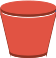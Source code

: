 <?xml version="1.0" encoding="UTF-8"?>
<dia:diagram xmlns:dia="http://www.lysator.liu.se/~alla/dia/">
  <dia:layer name="Fondo" visible="true" active="true">
    <dia:group>
      <dia:group>
        <dia:group>
          <dia:group>
            <dia:object type="Standard - Beziergon" version="0" id="O0">
              <dia:attribute name="obj_pos">
                <dia:point val="1.141,1.786"/>
              </dia:attribute>
              <dia:attribute name="obj_bb">
                <dia:rectangle val="1.132,1.75;1.141,1.786"/>
              </dia:attribute>
              <dia:attribute name="bez_points">
                <dia:point val="1.141,1.786"/>
                <dia:point val="1.135,1.774"/>
                <dia:point val="1.132,1.762"/>
                <dia:point val="1.132,1.75"/>
                <dia:point val="1.141,1.786"/>
                <dia:point val="1.132,1.75"/>
              </dia:attribute>
              <dia:attribute name="corner_types">
                <dia:enum val="49065456"/>
                <dia:enum val="0"/>
                <dia:enum val="0"/>
              </dia:attribute>
              <dia:attribute name="line_color">
                <dia:color val="#8c3323"/>
              </dia:attribute>
              <dia:attribute name="line_width">
                <dia:real val="0"/>
              </dia:attribute>
              <dia:attribute name="inner_color">
                <dia:color val="#8c3323"/>
              </dia:attribute>
              <dia:attribute name="show_background">
                <dia:boolean val="true"/>
              </dia:attribute>
            </dia:object>
          </dia:group>
          <dia:group>
            <dia:object type="Standard - Beziergon" version="0" id="O1">
              <dia:attribute name="obj_pos">
                <dia:point val="3.859,1.786"/>
              </dia:attribute>
              <dia:attribute name="obj_bb">
                <dia:rectangle val="3.859,1.75;3.868,1.786"/>
              </dia:attribute>
              <dia:attribute name="bez_points">
                <dia:point val="3.859,1.786"/>
                <dia:point val="3.868,1.75"/>
                <dia:point val="3.859,1.786"/>
                <dia:point val="3.868,1.75"/>
                <dia:point val="3.868,1.762"/>
                <dia:point val="3.865,1.774"/>
              </dia:attribute>
              <dia:attribute name="corner_types">
                <dia:enum val="46453168"/>
                <dia:enum val="0"/>
                <dia:enum val="0"/>
              </dia:attribute>
              <dia:attribute name="line_color">
                <dia:color val="#8c3323"/>
              </dia:attribute>
              <dia:attribute name="line_width">
                <dia:real val="0"/>
              </dia:attribute>
              <dia:attribute name="inner_color">
                <dia:color val="#8c3323"/>
              </dia:attribute>
              <dia:attribute name="show_background">
                <dia:boolean val="true"/>
              </dia:attribute>
            </dia:object>
          </dia:group>
          <dia:group>
            <dia:object type="Standard - Polygon" version="0" id="O2">
              <dia:attribute name="obj_pos">
                <dia:point val="3.868,1.634"/>
              </dia:attribute>
              <dia:attribute name="obj_bb">
                <dia:rectangle val="3.859,1.634;3.868,1.786"/>
              </dia:attribute>
              <dia:attribute name="poly_points">
                <dia:point val="3.868,1.634"/>
                <dia:point val="3.868,1.75"/>
                <dia:point val="3.859,1.786"/>
                <dia:point val="3.859,1.669"/>
              </dia:attribute>
              <dia:attribute name="line_color">
                <dia:color val="#8c3323"/>
              </dia:attribute>
              <dia:attribute name="line_width">
                <dia:real val="0"/>
              </dia:attribute>
              <dia:attribute name="inner_color">
                <dia:color val="#8c3323"/>
              </dia:attribute>
              <dia:attribute name="show_background">
                <dia:boolean val="true"/>
              </dia:attribute>
            </dia:object>
          </dia:group>
          <dia:group>
            <dia:object type="Standard - Polygon" version="0" id="O3">
              <dia:attribute name="obj_pos">
                <dia:point val="1.141,1.669"/>
              </dia:attribute>
              <dia:attribute name="obj_bb">
                <dia:rectangle val="1.132,1.634;1.141,1.786"/>
              </dia:attribute>
              <dia:attribute name="poly_points">
                <dia:point val="1.141,1.669"/>
                <dia:point val="1.141,1.786"/>
                <dia:point val="1.132,1.75"/>
                <dia:point val="1.132,1.634"/>
              </dia:attribute>
              <dia:attribute name="line_color">
                <dia:color val="#8c3323"/>
              </dia:attribute>
              <dia:attribute name="line_width">
                <dia:real val="0"/>
              </dia:attribute>
              <dia:attribute name="inner_color">
                <dia:color val="#8c3323"/>
              </dia:attribute>
              <dia:attribute name="show_background">
                <dia:boolean val="true"/>
              </dia:attribute>
            </dia:object>
          </dia:group>
          <dia:group>
            <dia:object type="Standard - BezierLine" version="0" id="O4">
              <dia:attribute name="obj_pos">
                <dia:point val="3.868,1.411"/>
              </dia:attribute>
              <dia:attribute name="obj_bb">
                <dia:rectangle val="2.867,1.387;4.867,1.693"/>
              </dia:attribute>
              <dia:attribute name="bez_points">
                <dia:point val="3.868,1.411"/>
                <dia:point val="3.868,1.528"/>
                <dia:point val="3.868,1.411"/>
                <dia:point val="3.868,1.528"/>
                <dia:point val="3.868,1.532"/>
                <dia:point val="3.867,1.536"/>
                <dia:point val="3.867,1.54"/>
                <dia:point val="3.867,1.424"/>
                <dia:point val="3.867,1.54"/>
                <dia:point val="3.867,1.424"/>
                <dia:point val="3.867,1.42"/>
                <dia:point val="3.868,1.416"/>
                <dia:point val="3.868,1.411"/>
              </dia:attribute>
              <dia:attribute name="corner_types">
                <dia:enum val="0"/>
                <dia:enum val="0"/>
                <dia:enum val="0"/>
                <dia:enum val="0"/>
                <dia:enum val="0"/>
              </dia:attribute>
              <dia:attribute name="line_color">
                <dia:color val="#8c3323"/>
              </dia:attribute>
              <dia:attribute name="line_width">
                <dia:real val="0"/>
              </dia:attribute>
            </dia:object>
            <dia:object type="Standard - BezierLine" version="0" id="O5">
              <dia:attribute name="obj_pos">
                <dia:point val="3.867,1.424"/>
              </dia:attribute>
              <dia:attribute name="obj_bb">
                <dia:rectangle val="3.863,1.424;3.867,1.555"/>
              </dia:attribute>
              <dia:attribute name="bez_points">
                <dia:point val="3.867,1.424"/>
                <dia:point val="3.867,1.54"/>
                <dia:point val="3.867,1.424"/>
                <dia:point val="3.867,1.54"/>
                <dia:point val="3.866,1.545"/>
                <dia:point val="3.865,1.55"/>
                <dia:point val="3.863,1.555"/>
                <dia:point val="3.863,1.439"/>
                <dia:point val="3.863,1.555"/>
                <dia:point val="3.863,1.439"/>
                <dia:point val="3.865,1.434"/>
                <dia:point val="3.866,1.429"/>
                <dia:point val="3.867,1.424"/>
              </dia:attribute>
              <dia:attribute name="corner_types">
                <dia:enum val="0"/>
                <dia:enum val="0"/>
                <dia:enum val="0"/>
                <dia:enum val="0"/>
                <dia:enum val="0"/>
              </dia:attribute>
              <dia:attribute name="line_color">
                <dia:color val="#8c3323"/>
              </dia:attribute>
              <dia:attribute name="line_width">
                <dia:real val="0"/>
              </dia:attribute>
            </dia:object>
            <dia:object type="Standard - BezierLine" version="0" id="O6">
              <dia:attribute name="obj_pos">
                <dia:point val="3.863,1.439"/>
              </dia:attribute>
              <dia:attribute name="obj_bb">
                <dia:rectangle val="3.853,1.439;3.863,1.575"/>
              </dia:attribute>
              <dia:attribute name="bez_points">
                <dia:point val="3.863,1.439"/>
                <dia:point val="3.863,1.555"/>
                <dia:point val="3.863,1.439"/>
                <dia:point val="3.863,1.555"/>
                <dia:point val="3.861,1.562"/>
                <dia:point val="3.857,1.568"/>
                <dia:point val="3.853,1.575"/>
                <dia:point val="3.853,1.459"/>
                <dia:point val="3.853,1.575"/>
                <dia:point val="3.853,1.459"/>
                <dia:point val="3.857,1.452"/>
                <dia:point val="3.861,1.446"/>
                <dia:point val="3.863,1.439"/>
              </dia:attribute>
              <dia:attribute name="corner_types">
                <dia:enum val="0"/>
                <dia:enum val="0"/>
                <dia:enum val="0"/>
                <dia:enum val="0"/>
                <dia:enum val="0"/>
              </dia:attribute>
              <dia:attribute name="line_color">
                <dia:color val="#8c3323"/>
              </dia:attribute>
              <dia:attribute name="line_width">
                <dia:real val="0"/>
              </dia:attribute>
            </dia:object>
            <dia:object type="Standard - BezierLine" version="0" id="O7">
              <dia:attribute name="obj_pos">
                <dia:point val="3.853,1.459"/>
              </dia:attribute>
              <dia:attribute name="obj_bb">
                <dia:rectangle val="0.132,1.411;3.853,1.849"/>
              </dia:attribute>
              <dia:attribute name="bez_points">
                <dia:point val="3.853,1.459"/>
                <dia:point val="3.853,1.575"/>
                <dia:point val="3.853,1.459"/>
                <dia:point val="3.853,1.575"/>
                <dia:point val="3.756,1.731"/>
                <dia:point val="3.187,1.849"/>
                <dia:point val="2.5,1.849"/>
                <dia:point val="1.744,1.849"/>
                <dia:point val="1.132,1.706"/>
                <dia:point val="1.132,1.528"/>
                <dia:point val="1.132,1.411"/>
                <dia:point val="1.132,1.528"/>
                <dia:point val="1.132,1.411"/>
                <dia:point val="1.132,1.59"/>
                <dia:point val="1.744,1.733"/>
                <dia:point val="2.5,1.733"/>
                <dia:point val="3.187,1.733"/>
                <dia:point val="3.756,1.614"/>
                <dia:point val="3.853,1.459"/>
              </dia:attribute>
              <dia:attribute name="corner_types">
                <dia:enum val="0"/>
                <dia:enum val="0"/>
                <dia:enum val="0"/>
                <dia:enum val="0"/>
                <dia:enum val="0"/>
                <dia:enum val="0"/>
                <dia:enum val="0"/>
              </dia:attribute>
              <dia:attribute name="line_color">
                <dia:color val="#8c3323"/>
              </dia:attribute>
              <dia:attribute name="line_width">
                <dia:real val="0"/>
              </dia:attribute>
            </dia:object>
          </dia:group>
          <dia:object type="Standard - Beziergon" version="0" id="O8">
            <dia:attribute name="obj_pos">
              <dia:point val="3.868,1.411"/>
            </dia:attribute>
            <dia:attribute name="obj_bb">
              <dia:rectangle val="0.132,1.411;4.868,1.849"/>
            </dia:attribute>
            <dia:attribute name="bez_points">
              <dia:point val="3.868,1.411"/>
              <dia:point val="3.868,1.528"/>
              <dia:point val="3.868,1.411"/>
              <dia:point val="3.868,1.528"/>
              <dia:point val="3.868,1.706"/>
              <dia:point val="3.255,1.849"/>
              <dia:point val="2.5,1.849"/>
              <dia:point val="1.744,1.849"/>
              <dia:point val="1.132,1.706"/>
              <dia:point val="1.132,1.528"/>
              <dia:point val="1.132,1.411"/>
              <dia:point val="1.132,1.528"/>
              <dia:point val="1.132,1.411"/>
              <dia:point val="1.132,1.59"/>
              <dia:point val="1.744,1.733"/>
              <dia:point val="2.5,1.733"/>
              <dia:point val="3.255,1.733"/>
              <dia:point val="3.868,1.59"/>
            </dia:attribute>
            <dia:attribute name="corner_types">
              <dia:enum val="-1525258584"/>
              <dia:enum val="0"/>
              <dia:enum val="0"/>
              <dia:enum val="0"/>
              <dia:enum val="0"/>
              <dia:enum val="0"/>
              <dia:enum val="0"/>
            </dia:attribute>
            <dia:attribute name="line_color">
              <dia:color val="#8c3323"/>
            </dia:attribute>
            <dia:attribute name="line_width">
              <dia:real val="0"/>
            </dia:attribute>
            <dia:attribute name="inner_color">
              <dia:color val="#8c3323"/>
            </dia:attribute>
            <dia:attribute name="show_background">
              <dia:boolean val="true"/>
            </dia:attribute>
          </dia:object>
          <dia:group>
            <dia:object type="Standard - Beziergon" version="0" id="O9">
              <dia:attribute name="obj_pos">
                <dia:point val="2.5,1.09"/>
              </dia:attribute>
              <dia:attribute name="obj_bb">
                <dia:rectangle val="1.132,1.09;3.868,1.733"/>
              </dia:attribute>
              <dia:attribute name="bez_points">
                <dia:point val="2.5,1.09"/>
                <dia:point val="3.255,1.09"/>
                <dia:point val="3.868,1.234"/>
                <dia:point val="3.868,1.411"/>
                <dia:point val="3.868,1.59"/>
                <dia:point val="3.255,1.733"/>
                <dia:point val="2.5,1.733"/>
                <dia:point val="1.744,1.733"/>
                <dia:point val="1.132,1.59"/>
                <dia:point val="1.132,1.411"/>
                <dia:point val="1.132,1.234"/>
                <dia:point val="1.744,1.09"/>
              </dia:attribute>
              <dia:attribute name="corner_types">
                <dia:enum val="0"/>
                <dia:enum val="0"/>
                <dia:enum val="0"/>
                <dia:enum val="0"/>
                <dia:enum val="0"/>
              </dia:attribute>
              <dia:attribute name="line_color">
                <dia:color val="#e15343"/>
              </dia:attribute>
              <dia:attribute name="line_width">
                <dia:real val="0"/>
              </dia:attribute>
              <dia:attribute name="inner_color">
                <dia:color val="#e15343"/>
              </dia:attribute>
              <dia:attribute name="show_background">
                <dia:boolean val="true"/>
              </dia:attribute>
            </dia:object>
          </dia:group>
          <dia:group>
            <dia:object type="Standard - Polygon" version="0" id="O10">
              <dia:attribute name="obj_pos">
                <dia:point val="3.859,1.669"/>
              </dia:attribute>
              <dia:attribute name="obj_bb">
                <dia:rectangle val="3.412,1.669;3.859,3.695"/>
              </dia:attribute>
              <dia:attribute name="poly_points">
                <dia:point val="3.859,1.669"/>
                <dia:point val="3.859,1.786"/>
                <dia:point val="3.412,3.695"/>
                <dia:point val="3.412,3.579"/>
              </dia:attribute>
              <dia:attribute name="line_color">
                <dia:color val="#8c3323"/>
              </dia:attribute>
              <dia:attribute name="line_width">
                <dia:real val="0"/>
              </dia:attribute>
              <dia:attribute name="inner_color">
                <dia:color val="#8c3323"/>
              </dia:attribute>
              <dia:attribute name="show_background">
                <dia:boolean val="true"/>
              </dia:attribute>
            </dia:object>
          </dia:group>
          <dia:group>
            <dia:object type="Standard - Polygon" version="0" id="O11">
              <dia:attribute name="obj_pos">
                <dia:point val="1.588,3.579"/>
              </dia:attribute>
              <dia:attribute name="obj_bb">
                <dia:rectangle val="1.141,1.669;1.588,3.695"/>
              </dia:attribute>
              <dia:attribute name="poly_points">
                <dia:point val="1.588,3.579"/>
                <dia:point val="1.588,3.695"/>
                <dia:point val="1.141,1.786"/>
                <dia:point val="1.141,1.669"/>
              </dia:attribute>
              <dia:attribute name="line_color">
                <dia:color val="#8c3323"/>
              </dia:attribute>
              <dia:attribute name="line_width">
                <dia:real val="0"/>
              </dia:attribute>
              <dia:attribute name="inner_color">
                <dia:color val="#8c3323"/>
              </dia:attribute>
              <dia:attribute name="show_background">
                <dia:boolean val="true"/>
              </dia:attribute>
            </dia:object>
          </dia:group>
          <dia:group>
            <dia:object type="Standard - BezierLine" version="0" id="O12">
              <dia:attribute name="obj_pos">
                <dia:point val="3.412,3.579"/>
              </dia:attribute>
              <dia:attribute name="obj_bb">
                <dia:rectangle val="3.411,3.579;3.412,3.704"/>
              </dia:attribute>
              <dia:attribute name="bez_points">
                <dia:point val="3.412,3.579"/>
                <dia:point val="3.412,3.695"/>
                <dia:point val="3.412,3.579"/>
                <dia:point val="3.412,3.695"/>
                <dia:point val="3.412,3.698"/>
                <dia:point val="3.412,3.701"/>
                <dia:point val="3.411,3.704"/>
                <dia:point val="3.411,3.588"/>
                <dia:point val="3.411,3.704"/>
                <dia:point val="3.411,3.588"/>
                <dia:point val="3.412,3.585"/>
                <dia:point val="3.412,3.582"/>
                <dia:point val="3.412,3.579"/>
              </dia:attribute>
              <dia:attribute name="corner_types">
                <dia:enum val="0"/>
                <dia:enum val="0"/>
                <dia:enum val="0"/>
                <dia:enum val="0"/>
                <dia:enum val="0"/>
              </dia:attribute>
              <dia:attribute name="line_color">
                <dia:color val="#8c3323"/>
              </dia:attribute>
              <dia:attribute name="line_width">
                <dia:real val="0"/>
              </dia:attribute>
            </dia:object>
            <dia:object type="Standard - BezierLine" version="0" id="O13">
              <dia:attribute name="obj_pos">
                <dia:point val="3.411,3.588"/>
              </dia:attribute>
              <dia:attribute name="obj_bb">
                <dia:rectangle val="3.409,3.588;3.411,3.714"/>
              </dia:attribute>
              <dia:attribute name="bez_points">
                <dia:point val="3.411,3.588"/>
                <dia:point val="3.411,3.704"/>
                <dia:point val="3.411,3.588"/>
                <dia:point val="3.411,3.704"/>
                <dia:point val="3.411,3.707"/>
                <dia:point val="3.41,3.711"/>
                <dia:point val="3.409,3.714"/>
                <dia:point val="3.409,3.597"/>
                <dia:point val="3.409,3.714"/>
                <dia:point val="3.409,3.597"/>
                <dia:point val="3.41,3.594"/>
                <dia:point val="3.411,3.591"/>
                <dia:point val="3.411,3.588"/>
              </dia:attribute>
              <dia:attribute name="corner_types">
                <dia:enum val="0"/>
                <dia:enum val="0"/>
                <dia:enum val="0"/>
                <dia:enum val="0"/>
                <dia:enum val="0"/>
              </dia:attribute>
              <dia:attribute name="line_color">
                <dia:color val="#8c3323"/>
              </dia:attribute>
              <dia:attribute name="line_width">
                <dia:real val="0"/>
              </dia:attribute>
            </dia:object>
            <dia:object type="Standard - BezierLine" version="0" id="O14">
              <dia:attribute name="obj_pos">
                <dia:point val="3.409,3.597"/>
              </dia:attribute>
              <dia:attribute name="obj_bb">
                <dia:rectangle val="3.402,3.597;3.409,3.727"/>
              </dia:attribute>
              <dia:attribute name="bez_points">
                <dia:point val="3.409,3.597"/>
                <dia:point val="3.409,3.714"/>
                <dia:point val="3.409,3.597"/>
                <dia:point val="3.409,3.714"/>
                <dia:point val="3.407,3.718"/>
                <dia:point val="3.405,3.723"/>
                <dia:point val="3.402,3.727"/>
                <dia:point val="3.402,3.611"/>
                <dia:point val="3.402,3.727"/>
                <dia:point val="3.402,3.611"/>
                <dia:point val="3.405,3.606"/>
                <dia:point val="3.407,3.602"/>
                <dia:point val="3.409,3.597"/>
              </dia:attribute>
              <dia:attribute name="corner_types">
                <dia:enum val="0"/>
                <dia:enum val="0"/>
                <dia:enum val="0"/>
                <dia:enum val="0"/>
                <dia:enum val="0"/>
              </dia:attribute>
              <dia:attribute name="line_color">
                <dia:color val="#8c3323"/>
              </dia:attribute>
              <dia:attribute name="line_width">
                <dia:real val="0"/>
              </dia:attribute>
            </dia:object>
            <dia:object type="Standard - BezierLine" version="0" id="O15">
              <dia:attribute name="obj_pos">
                <dia:point val="3.402,3.611"/>
              </dia:attribute>
              <dia:attribute name="obj_bb">
                <dia:rectangle val="0.588,3.579;3.402,3.91"/>
              </dia:attribute>
              <dia:attribute name="bez_points">
                <dia:point val="3.402,3.611"/>
                <dia:point val="3.402,3.727"/>
                <dia:point val="3.402,3.611"/>
                <dia:point val="3.402,3.727"/>
                <dia:point val="3.338,3.831"/>
                <dia:point val="2.958,3.91"/>
                <dia:point val="2.5,3.91"/>
                <dia:point val="1.996,3.91"/>
                <dia:point val="1.588,3.814"/>
                <dia:point val="1.588,3.695"/>
                <dia:point val="1.588,3.579"/>
                <dia:point val="1.588,3.695"/>
                <dia:point val="1.588,3.579"/>
                <dia:point val="1.588,3.698"/>
                <dia:point val="1.996,3.793"/>
                <dia:point val="2.5,3.793"/>
                <dia:point val="2.958,3.793"/>
                <dia:point val="3.338,3.714"/>
                <dia:point val="3.402,3.611"/>
              </dia:attribute>
              <dia:attribute name="corner_types">
                <dia:enum val="0"/>
                <dia:enum val="0"/>
                <dia:enum val="0"/>
                <dia:enum val="0"/>
                <dia:enum val="0"/>
                <dia:enum val="0"/>
                <dia:enum val="0"/>
              </dia:attribute>
              <dia:attribute name="line_color">
                <dia:color val="#8c3323"/>
              </dia:attribute>
              <dia:attribute name="line_width">
                <dia:real val="0"/>
              </dia:attribute>
            </dia:object>
          </dia:group>
          <dia:object type="Standard - Beziergon" version="0" id="O16">
            <dia:attribute name="obj_pos">
              <dia:point val="3.412,3.579"/>
            </dia:attribute>
            <dia:attribute name="obj_bb">
              <dia:rectangle val="0.588,3.579;4.412,3.91"/>
            </dia:attribute>
            <dia:attribute name="bez_points">
              <dia:point val="3.412,3.579"/>
              <dia:point val="3.412,3.695"/>
              <dia:point val="3.412,3.579"/>
              <dia:point val="3.412,3.695"/>
              <dia:point val="3.412,3.814"/>
              <dia:point val="3.004,3.91"/>
              <dia:point val="2.5,3.91"/>
              <dia:point val="1.996,3.91"/>
              <dia:point val="1.588,3.814"/>
              <dia:point val="1.588,3.695"/>
              <dia:point val="1.588,3.579"/>
              <dia:point val="1.588,3.695"/>
              <dia:point val="1.588,3.579"/>
              <dia:point val="1.588,3.698"/>
              <dia:point val="1.996,3.793"/>
              <dia:point val="2.5,3.793"/>
              <dia:point val="3.004,3.793"/>
              <dia:point val="3.412,3.698"/>
            </dia:attribute>
            <dia:attribute name="corner_types">
              <dia:enum val="-1525258600"/>
              <dia:enum val="0"/>
              <dia:enum val="0"/>
              <dia:enum val="0"/>
              <dia:enum val="0"/>
              <dia:enum val="0"/>
              <dia:enum val="0"/>
            </dia:attribute>
            <dia:attribute name="line_color">
              <dia:color val="#8c3323"/>
            </dia:attribute>
            <dia:attribute name="line_width">
              <dia:real val="0"/>
            </dia:attribute>
            <dia:attribute name="inner_color">
              <dia:color val="#8c3323"/>
            </dia:attribute>
            <dia:attribute name="show_background">
              <dia:boolean val="true"/>
            </dia:attribute>
          </dia:object>
          <dia:group>
            <dia:object type="Standard - Beziergon" version="0" id="O17">
              <dia:attribute name="obj_pos">
                <dia:point val="2.5,1.955"/>
              </dia:attribute>
              <dia:attribute name="obj_bb">
                <dia:rectangle val="1.141,1.669;3.859,3.793"/>
              </dia:attribute>
              <dia:attribute name="bez_points">
                <dia:point val="2.5,1.955"/>
                <dia:point val="3.204,1.955"/>
                <dia:point val="3.784,1.83"/>
                <dia:point val="3.859,1.669"/>
                <dia:point val="3.412,3.579"/>
                <dia:point val="3.859,1.669"/>
                <dia:point val="3.412,3.579"/>
                <dia:point val="3.412,3.698"/>
                <dia:point val="3.004,3.793"/>
                <dia:point val="2.5,3.793"/>
                <dia:point val="1.996,3.793"/>
                <dia:point val="1.588,3.698"/>
                <dia:point val="1.588,3.579"/>
                <dia:point val="1.141,1.669"/>
                <dia:point val="1.588,3.579"/>
                <dia:point val="1.141,1.669"/>
                <dia:point val="1.216,1.83"/>
                <dia:point val="1.796,1.955"/>
              </dia:attribute>
              <dia:attribute name="corner_types">
                <dia:enum val="-1525258600"/>
                <dia:enum val="0"/>
                <dia:enum val="0"/>
                <dia:enum val="0"/>
                <dia:enum val="0"/>
                <dia:enum val="0"/>
                <dia:enum val="0"/>
              </dia:attribute>
              <dia:attribute name="line_color">
                <dia:color val="#e15343"/>
              </dia:attribute>
              <dia:attribute name="line_width">
                <dia:real val="0"/>
              </dia:attribute>
              <dia:attribute name="inner_color">
                <dia:color val="#e15343"/>
              </dia:attribute>
              <dia:attribute name="show_background">
                <dia:boolean val="true"/>
              </dia:attribute>
            </dia:object>
          </dia:group>
        </dia:group>
      </dia:group>
      <dia:object type="Standard - Beziergon" version="0" id="O18">
        <dia:attribute name="obj_pos">
          <dia:point val="3.871,1.633"/>
        </dia:attribute>
        <dia:attribute name="obj_bb">
          <dia:rectangle val="2.897,1.254;4.849,2.023"/>
        </dia:attribute>
        <dia:attribute name="bez_points">
          <dia:point val="3.871,1.633"/>
          <dia:point val="3.872,1.635"/>
          <dia:point val="3.872,1.637"/>
          <dia:point val="3.873,1.639"/>
          <dia:point val="3.872,1.636"/>
          <dia:point val="3.873,1.639"/>
          <dia:point val="3.872,1.636"/>
          <dia:point val="3.872,1.635"/>
          <dia:point val="3.871,1.634"/>
        </dia:attribute>
        <dia:attribute name="corner_types">
          <dia:enum val="-1525258616"/>
          <dia:enum val="0"/>
          <dia:enum val="0"/>
          <dia:enum val="0"/>
        </dia:attribute>
        <dia:attribute name="line_color">
          <dia:color val="#146eb4"/>
        </dia:attribute>
        <dia:attribute name="line_width">
          <dia:real val="0"/>
        </dia:attribute>
        <dia:attribute name="inner_color">
          <dia:color val="#146eb4"/>
        </dia:attribute>
        <dia:attribute name="show_background">
          <dia:boolean val="true"/>
        </dia:attribute>
      </dia:object>
      <dia:object type="Standard - Beziergon" version="0" id="O19">
        <dia:attribute name="obj_pos">
          <dia:point val="3.87,1.629"/>
        </dia:attribute>
        <dia:attribute name="obj_bb">
          <dia:rectangle val="2.888,1.313;4.845,1.945"/>
        </dia:attribute>
        <dia:attribute name="bez_points">
          <dia:point val="3.87,1.629"/>
          <dia:point val="3.868,1.626"/>
          <dia:point val="3.867,1.622"/>
          <dia:point val="3.867,1.619"/>
          <dia:point val="3.867,1.622"/>
          <dia:point val="3.868,1.626"/>
        </dia:attribute>
        <dia:attribute name="corner_types">
          <dia:enum val="-1525258616"/>
          <dia:enum val="0"/>
          <dia:enum val="0"/>
        </dia:attribute>
        <dia:attribute name="line_color">
          <dia:color val="#146eb4"/>
        </dia:attribute>
        <dia:attribute name="line_width">
          <dia:real val="0"/>
        </dia:attribute>
        <dia:attribute name="inner_color">
          <dia:color val="#146eb4"/>
        </dia:attribute>
        <dia:attribute name="show_background">
          <dia:boolean val="true"/>
        </dia:attribute>
      </dia:object>
    </dia:group>
  </dia:layer>
</dia:diagram>

